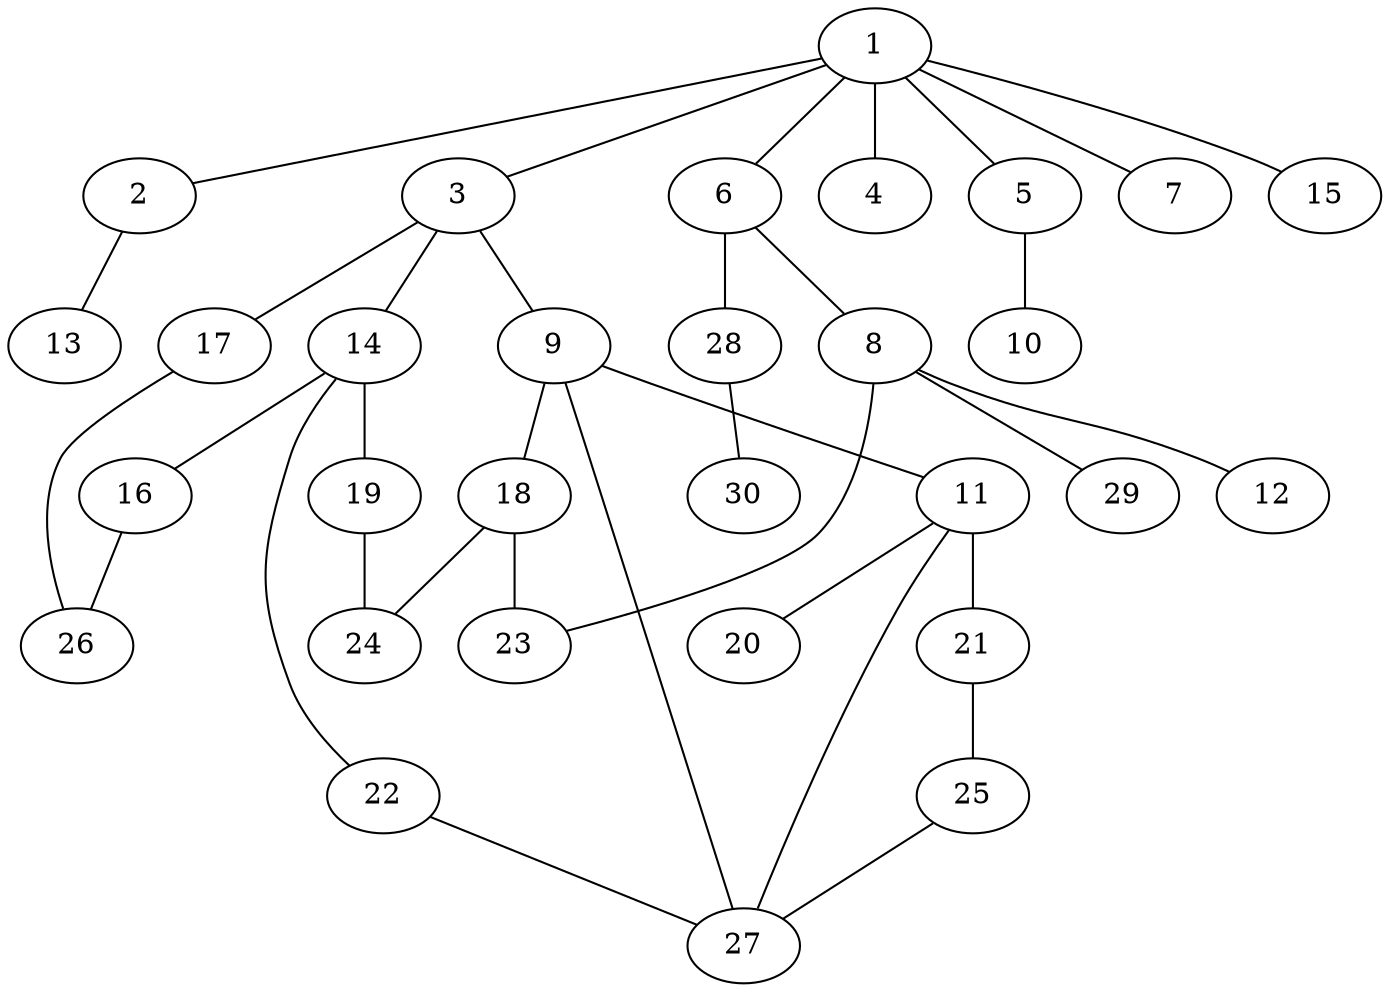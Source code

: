 graph graphname {1--2
1--3
1--4
1--5
1--6
1--7
1--15
2--13
3--9
3--14
3--17
5--10
6--8
6--28
8--12
8--23
8--29
9--11
9--18
9--27
11--20
11--21
11--27
14--16
14--19
14--22
16--26
17--26
18--23
18--24
19--24
21--25
22--27
25--27
28--30
}